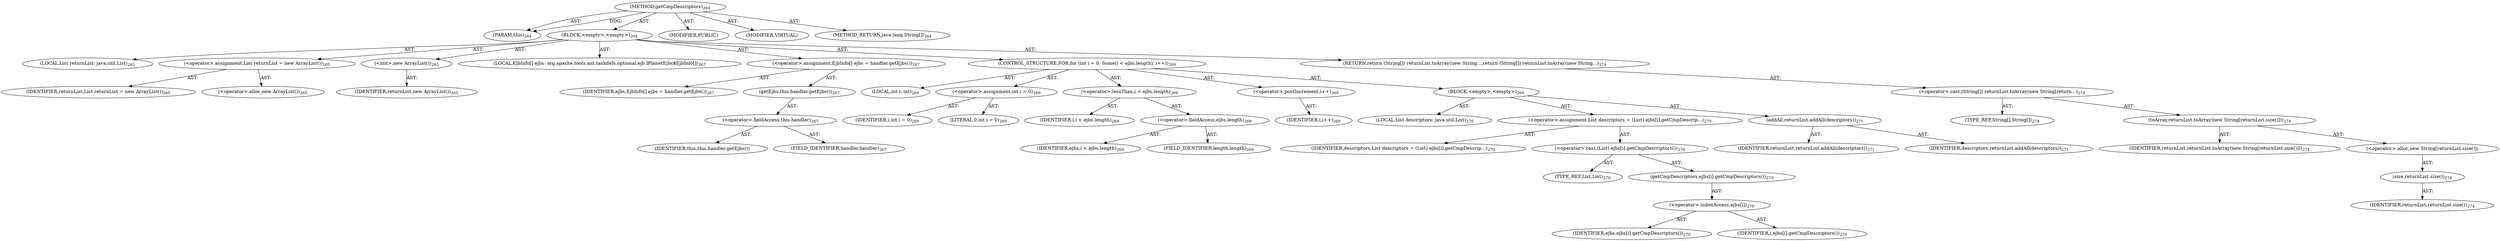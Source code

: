 digraph "getCmpDescriptors" {  
"111669149703" [label = <(METHOD,getCmpDescriptors)<SUB>264</SUB>> ]
"115964117040" [label = <(PARAM,this)<SUB>264</SUB>> ]
"25769803785" [label = <(BLOCK,&lt;empty&gt;,&lt;empty&gt;)<SUB>264</SUB>> ]
"94489280514" [label = <(LOCAL,List returnList: java.util.List)<SUB>265</SUB>> ]
"30064771124" [label = <(&lt;operator&gt;.assignment,List returnList = new ArrayList())<SUB>265</SUB>> ]
"68719476823" [label = <(IDENTIFIER,returnList,List returnList = new ArrayList())<SUB>265</SUB>> ]
"30064771125" [label = <(&lt;operator&gt;.alloc,new ArrayList())<SUB>265</SUB>> ]
"30064771126" [label = <(&lt;init&gt;,new ArrayList())<SUB>265</SUB>> ]
"68719476824" [label = <(IDENTIFIER,returnList,new ArrayList())<SUB>265</SUB>> ]
"94489280515" [label = <(LOCAL,EjbInfo[] ejbs: org.apache.tools.ant.taskdefs.optional.ejb.IPlanetEjbc$EjbInfo[])<SUB>267</SUB>> ]
"30064771127" [label = <(&lt;operator&gt;.assignment,EjbInfo[] ejbs = handler.getEjbs())<SUB>267</SUB>> ]
"68719476825" [label = <(IDENTIFIER,ejbs,EjbInfo[] ejbs = handler.getEjbs())<SUB>267</SUB>> ]
"30064771128" [label = <(getEjbs,this.handler.getEjbs())<SUB>267</SUB>> ]
"30064771129" [label = <(&lt;operator&gt;.fieldAccess,this.handler)<SUB>267</SUB>> ]
"68719476826" [label = <(IDENTIFIER,this,this.handler.getEjbs())> ]
"55834574867" [label = <(FIELD_IDENTIFIER,handler,handler)<SUB>267</SUB>> ]
"47244640258" [label = <(CONTROL_STRUCTURE,FOR,for (int i = 0; Some(i &lt; ejbs.length); i++))<SUB>269</SUB>> ]
"94489280516" [label = <(LOCAL,int i: int)<SUB>269</SUB>> ]
"30064771130" [label = <(&lt;operator&gt;.assignment,int i = 0)<SUB>269</SUB>> ]
"68719476827" [label = <(IDENTIFIER,i,int i = 0)<SUB>269</SUB>> ]
"90194313219" [label = <(LITERAL,0,int i = 0)<SUB>269</SUB>> ]
"30064771131" [label = <(&lt;operator&gt;.lessThan,i &lt; ejbs.length)<SUB>269</SUB>> ]
"68719476828" [label = <(IDENTIFIER,i,i &lt; ejbs.length)<SUB>269</SUB>> ]
"30064771132" [label = <(&lt;operator&gt;.fieldAccess,ejbs.length)<SUB>269</SUB>> ]
"68719476829" [label = <(IDENTIFIER,ejbs,i &lt; ejbs.length)<SUB>269</SUB>> ]
"55834574868" [label = <(FIELD_IDENTIFIER,length,length)<SUB>269</SUB>> ]
"30064771133" [label = <(&lt;operator&gt;.postIncrement,i++)<SUB>269</SUB>> ]
"68719476830" [label = <(IDENTIFIER,i,i++)<SUB>269</SUB>> ]
"25769803786" [label = <(BLOCK,&lt;empty&gt;,&lt;empty&gt;)<SUB>269</SUB>> ]
"94489280517" [label = <(LOCAL,List descriptors: java.util.List)<SUB>270</SUB>> ]
"30064771134" [label = <(&lt;operator&gt;.assignment,List descriptors = (List) ejbs[i].getCmpDescrip...)<SUB>270</SUB>> ]
"68719476831" [label = <(IDENTIFIER,descriptors,List descriptors = (List) ejbs[i].getCmpDescrip...)<SUB>270</SUB>> ]
"30064771135" [label = <(&lt;operator&gt;.cast,(List) ejbs[i].getCmpDescriptors())<SUB>270</SUB>> ]
"180388626433" [label = <(TYPE_REF,List,List)<SUB>270</SUB>> ]
"30064771136" [label = <(getCmpDescriptors,ejbs[i].getCmpDescriptors())<SUB>270</SUB>> ]
"30064771137" [label = <(&lt;operator&gt;.indexAccess,ejbs[i])<SUB>270</SUB>> ]
"68719476832" [label = <(IDENTIFIER,ejbs,ejbs[i].getCmpDescriptors())<SUB>270</SUB>> ]
"68719476833" [label = <(IDENTIFIER,i,ejbs[i].getCmpDescriptors())<SUB>270</SUB>> ]
"30064771138" [label = <(addAll,returnList.addAll(descriptors))<SUB>271</SUB>> ]
"68719476834" [label = <(IDENTIFIER,returnList,returnList.addAll(descriptors))<SUB>271</SUB>> ]
"68719476835" [label = <(IDENTIFIER,descriptors,returnList.addAll(descriptors))<SUB>271</SUB>> ]
"146028888066" [label = <(RETURN,return (String[]) returnList.toArray(new String...,return (String[]) returnList.toArray(new String...)<SUB>274</SUB>> ]
"30064771139" [label = <(&lt;operator&gt;.cast,(String[]) returnList.toArray(new String[return...)<SUB>274</SUB>> ]
"180388626434" [label = <(TYPE_REF,String[],String[])<SUB>274</SUB>> ]
"30064771140" [label = <(toArray,returnList.toArray(new String[returnList.size()]))<SUB>274</SUB>> ]
"68719476836" [label = <(IDENTIFIER,returnList,returnList.toArray(new String[returnList.size()]))<SUB>274</SUB>> ]
"30064771141" [label = <(&lt;operator&gt;.alloc,new String[returnList.size()])> ]
"30064771142" [label = <(size,returnList.size())<SUB>274</SUB>> ]
"68719476837" [label = <(IDENTIFIER,returnList,returnList.size())<SUB>274</SUB>> ]
"133143986208" [label = <(MODIFIER,PUBLIC)> ]
"133143986209" [label = <(MODIFIER,VIRTUAL)> ]
"128849018887" [label = <(METHOD_RETURN,java.lang.String[])<SUB>264</SUB>> ]
  "111669149703" -> "115964117040"  [ label = "AST: "] 
  "111669149703" -> "25769803785"  [ label = "AST: "] 
  "111669149703" -> "133143986208"  [ label = "AST: "] 
  "111669149703" -> "133143986209"  [ label = "AST: "] 
  "111669149703" -> "128849018887"  [ label = "AST: "] 
  "25769803785" -> "94489280514"  [ label = "AST: "] 
  "25769803785" -> "30064771124"  [ label = "AST: "] 
  "25769803785" -> "30064771126"  [ label = "AST: "] 
  "25769803785" -> "94489280515"  [ label = "AST: "] 
  "25769803785" -> "30064771127"  [ label = "AST: "] 
  "25769803785" -> "47244640258"  [ label = "AST: "] 
  "25769803785" -> "146028888066"  [ label = "AST: "] 
  "30064771124" -> "68719476823"  [ label = "AST: "] 
  "30064771124" -> "30064771125"  [ label = "AST: "] 
  "30064771126" -> "68719476824"  [ label = "AST: "] 
  "30064771127" -> "68719476825"  [ label = "AST: "] 
  "30064771127" -> "30064771128"  [ label = "AST: "] 
  "30064771128" -> "30064771129"  [ label = "AST: "] 
  "30064771129" -> "68719476826"  [ label = "AST: "] 
  "30064771129" -> "55834574867"  [ label = "AST: "] 
  "47244640258" -> "94489280516"  [ label = "AST: "] 
  "47244640258" -> "30064771130"  [ label = "AST: "] 
  "47244640258" -> "30064771131"  [ label = "AST: "] 
  "47244640258" -> "30064771133"  [ label = "AST: "] 
  "47244640258" -> "25769803786"  [ label = "AST: "] 
  "30064771130" -> "68719476827"  [ label = "AST: "] 
  "30064771130" -> "90194313219"  [ label = "AST: "] 
  "30064771131" -> "68719476828"  [ label = "AST: "] 
  "30064771131" -> "30064771132"  [ label = "AST: "] 
  "30064771132" -> "68719476829"  [ label = "AST: "] 
  "30064771132" -> "55834574868"  [ label = "AST: "] 
  "30064771133" -> "68719476830"  [ label = "AST: "] 
  "25769803786" -> "94489280517"  [ label = "AST: "] 
  "25769803786" -> "30064771134"  [ label = "AST: "] 
  "25769803786" -> "30064771138"  [ label = "AST: "] 
  "30064771134" -> "68719476831"  [ label = "AST: "] 
  "30064771134" -> "30064771135"  [ label = "AST: "] 
  "30064771135" -> "180388626433"  [ label = "AST: "] 
  "30064771135" -> "30064771136"  [ label = "AST: "] 
  "30064771136" -> "30064771137"  [ label = "AST: "] 
  "30064771137" -> "68719476832"  [ label = "AST: "] 
  "30064771137" -> "68719476833"  [ label = "AST: "] 
  "30064771138" -> "68719476834"  [ label = "AST: "] 
  "30064771138" -> "68719476835"  [ label = "AST: "] 
  "146028888066" -> "30064771139"  [ label = "AST: "] 
  "30064771139" -> "180388626434"  [ label = "AST: "] 
  "30064771139" -> "30064771140"  [ label = "AST: "] 
  "30064771140" -> "68719476836"  [ label = "AST: "] 
  "30064771140" -> "30064771141"  [ label = "AST: "] 
  "30064771141" -> "30064771142"  [ label = "AST: "] 
  "30064771142" -> "68719476837"  [ label = "AST: "] 
  "111669149703" -> "115964117040"  [ label = "DDG: "] 
}
